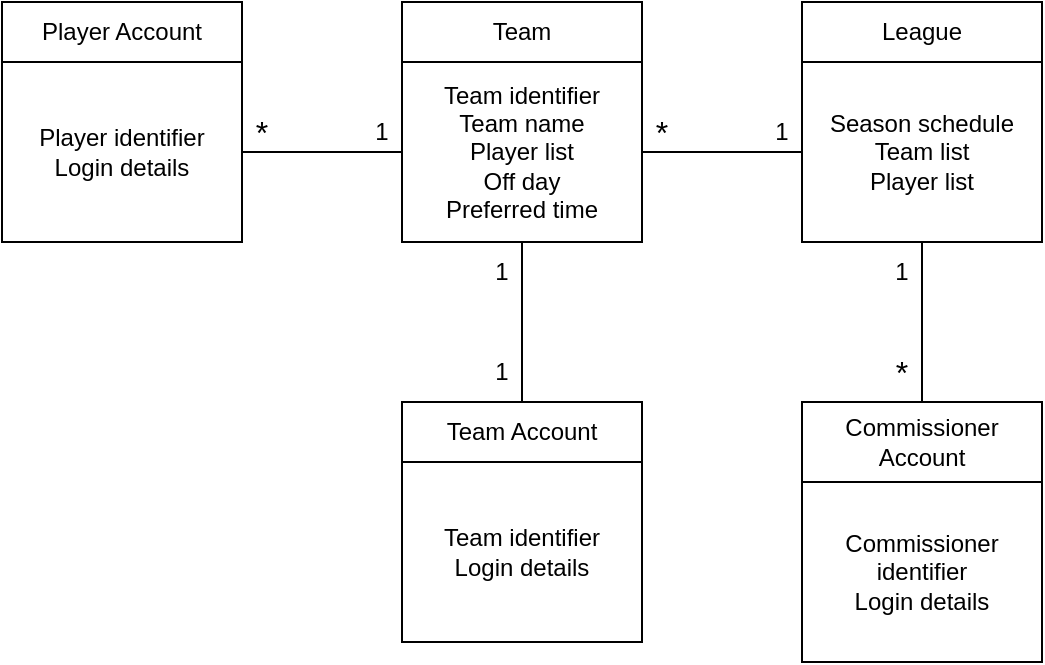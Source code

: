 <mxfile version="26.0.4">
  <diagram name="Page-1" id="GCl3pEUKA59cAe8rtv48">
    <mxGraphModel dx="808" dy="518" grid="1" gridSize="10" guides="1" tooltips="1" connect="1" arrows="1" fold="1" page="1" pageScale="1" pageWidth="850" pageHeight="1100" math="0" shadow="0">
      <root>
        <mxCell id="0" />
        <mxCell id="1" parent="0" />
        <mxCell id="tOJh1yTfUghWuhv53dv5-1" value="Player Account" style="rounded=0;whiteSpace=wrap;html=1;" vertex="1" parent="1">
          <mxGeometry x="160" y="80" width="120" height="30" as="geometry" />
        </mxCell>
        <mxCell id="tOJh1yTfUghWuhv53dv5-2" value="Team" style="rounded=0;whiteSpace=wrap;html=1;" vertex="1" parent="1">
          <mxGeometry x="360" y="80" width="120" height="30" as="geometry" />
        </mxCell>
        <mxCell id="tOJh1yTfUghWuhv53dv5-3" value="&lt;div&gt;Team identifier&lt;/div&gt;&lt;div&gt;Team name&lt;br&gt;&lt;/div&gt;&lt;div&gt;Player list&lt;/div&gt;&lt;div&gt;Off day&lt;/div&gt;&lt;div&gt;Preferred time&lt;br&gt;&lt;/div&gt;" style="rounded=0;whiteSpace=wrap;html=1;" vertex="1" parent="1">
          <mxGeometry x="360" y="110" width="120" height="90" as="geometry" />
        </mxCell>
        <mxCell id="tOJh1yTfUghWuhv53dv5-4" value="&lt;div&gt;Player identifier&lt;br&gt;&lt;/div&gt;Login details" style="rounded=0;whiteSpace=wrap;html=1;" vertex="1" parent="1">
          <mxGeometry x="160" y="110" width="120" height="90" as="geometry" />
        </mxCell>
        <mxCell id="tOJh1yTfUghWuhv53dv5-7" value="Team Account" style="rounded=0;whiteSpace=wrap;html=1;" vertex="1" parent="1">
          <mxGeometry x="360" y="280" width="120" height="30" as="geometry" />
        </mxCell>
        <mxCell id="tOJh1yTfUghWuhv53dv5-8" value="&lt;div&gt;Team identifier&lt;/div&gt;&lt;div&gt;Login details&lt;br&gt;&lt;/div&gt;" style="rounded=0;whiteSpace=wrap;html=1;" vertex="1" parent="1">
          <mxGeometry x="360" y="310" width="120" height="90" as="geometry" />
        </mxCell>
        <mxCell id="tOJh1yTfUghWuhv53dv5-9" value="Commissioner Account" style="rounded=0;whiteSpace=wrap;html=1;" vertex="1" parent="1">
          <mxGeometry x="560" y="280" width="120" height="40" as="geometry" />
        </mxCell>
        <mxCell id="tOJh1yTfUghWuhv53dv5-10" value="&lt;div&gt;Commissioner identifier&lt;/div&gt;&lt;div&gt;Login details&lt;br&gt;&lt;/div&gt;" style="rounded=0;whiteSpace=wrap;html=1;" vertex="1" parent="1">
          <mxGeometry x="560" y="320" width="120" height="90" as="geometry" />
        </mxCell>
        <mxCell id="tOJh1yTfUghWuhv53dv5-11" value="League" style="rounded=0;whiteSpace=wrap;html=1;" vertex="1" parent="1">
          <mxGeometry x="560" y="80" width="120" height="30" as="geometry" />
        </mxCell>
        <mxCell id="tOJh1yTfUghWuhv53dv5-12" value="&lt;div&gt;Season schedule&lt;br&gt;&lt;/div&gt;&lt;div&gt;Team list&lt;br&gt;&lt;/div&gt;&lt;div&gt;Player list&lt;/div&gt;" style="rounded=0;whiteSpace=wrap;html=1;" vertex="1" parent="1">
          <mxGeometry x="560" y="110" width="120" height="90" as="geometry" />
        </mxCell>
        <mxCell id="tOJh1yTfUghWuhv53dv5-13" value="" style="endArrow=none;html=1;rounded=0;entryX=1;entryY=0.5;entryDx=0;entryDy=0;exitX=0;exitY=0.5;exitDx=0;exitDy=0;" edge="1" parent="1" source="tOJh1yTfUghWuhv53dv5-12" target="tOJh1yTfUghWuhv53dv5-3">
          <mxGeometry width="50" height="50" relative="1" as="geometry">
            <mxPoint x="400" y="370" as="sourcePoint" />
            <mxPoint x="450" y="320" as="targetPoint" />
          </mxGeometry>
        </mxCell>
        <mxCell id="tOJh1yTfUghWuhv53dv5-14" value="&lt;div&gt;&lt;font style=&quot;font-size: 16px;&quot;&gt;*&lt;/font&gt;&lt;/div&gt;" style="text;html=1;align=center;verticalAlign=middle;whiteSpace=wrap;rounded=0;" vertex="1" parent="1">
          <mxGeometry x="460" y="130" width="60" height="30" as="geometry" />
        </mxCell>
        <mxCell id="tOJh1yTfUghWuhv53dv5-15" value="1" style="text;html=1;align=center;verticalAlign=middle;whiteSpace=wrap;rounded=0;" vertex="1" parent="1">
          <mxGeometry x="520" y="130" width="60" height="30" as="geometry" />
        </mxCell>
        <mxCell id="tOJh1yTfUghWuhv53dv5-16" value="" style="endArrow=none;html=1;rounded=0;entryX=0.5;entryY=1;entryDx=0;entryDy=0;exitX=0.5;exitY=0;exitDx=0;exitDy=0;" edge="1" parent="1" source="tOJh1yTfUghWuhv53dv5-7" target="tOJh1yTfUghWuhv53dv5-3">
          <mxGeometry width="50" height="50" relative="1" as="geometry">
            <mxPoint x="450" y="280" as="sourcePoint" />
            <mxPoint x="500" y="230" as="targetPoint" />
          </mxGeometry>
        </mxCell>
        <mxCell id="tOJh1yTfUghWuhv53dv5-18" value="&lt;div&gt;&lt;font style=&quot;font-size: 16px;&quot;&gt;*&lt;/font&gt;&lt;/div&gt;" style="text;html=1;align=center;verticalAlign=middle;whiteSpace=wrap;rounded=0;" vertex="1" parent="1">
          <mxGeometry x="580" y="250" width="60" height="30" as="geometry" />
        </mxCell>
        <mxCell id="tOJh1yTfUghWuhv53dv5-19" value="" style="endArrow=none;html=1;rounded=0;entryX=0.5;entryY=1;entryDx=0;entryDy=0;exitX=0.5;exitY=0;exitDx=0;exitDy=0;" edge="1" parent="1" source="tOJh1yTfUghWuhv53dv5-9" target="tOJh1yTfUghWuhv53dv5-12">
          <mxGeometry width="50" height="50" relative="1" as="geometry">
            <mxPoint x="430" y="290" as="sourcePoint" />
            <mxPoint x="430" y="210" as="targetPoint" />
          </mxGeometry>
        </mxCell>
        <mxCell id="tOJh1yTfUghWuhv53dv5-21" value="&lt;div&gt;1&lt;/div&gt;" style="text;html=1;align=center;verticalAlign=middle;whiteSpace=wrap;rounded=0;" vertex="1" parent="1">
          <mxGeometry x="580" y="200" width="60" height="30" as="geometry" />
        </mxCell>
        <mxCell id="tOJh1yTfUghWuhv53dv5-22" value="&lt;div&gt;1&lt;/div&gt;" style="text;html=1;align=center;verticalAlign=middle;whiteSpace=wrap;rounded=0;" vertex="1" parent="1">
          <mxGeometry x="380" y="250" width="60" height="30" as="geometry" />
        </mxCell>
        <mxCell id="tOJh1yTfUghWuhv53dv5-23" value="&lt;div&gt;1&lt;/div&gt;" style="text;html=1;align=center;verticalAlign=middle;whiteSpace=wrap;rounded=0;" vertex="1" parent="1">
          <mxGeometry x="380" y="200" width="60" height="30" as="geometry" />
        </mxCell>
        <mxCell id="tOJh1yTfUghWuhv53dv5-24" value="" style="endArrow=none;html=1;rounded=0;exitX=1;exitY=0.5;exitDx=0;exitDy=0;entryX=0;entryY=0.5;entryDx=0;entryDy=0;" edge="1" parent="1" source="tOJh1yTfUghWuhv53dv5-4" target="tOJh1yTfUghWuhv53dv5-3">
          <mxGeometry width="50" height="50" relative="1" as="geometry">
            <mxPoint x="320" y="280" as="sourcePoint" />
            <mxPoint x="370" y="230" as="targetPoint" />
          </mxGeometry>
        </mxCell>
        <mxCell id="tOJh1yTfUghWuhv53dv5-25" value="&lt;div&gt;&lt;font style=&quot;font-size: 16px;&quot;&gt;*&lt;/font&gt;&lt;/div&gt;" style="text;html=1;align=center;verticalAlign=middle;whiteSpace=wrap;rounded=0;" vertex="1" parent="1">
          <mxGeometry x="260" y="130" width="60" height="30" as="geometry" />
        </mxCell>
        <mxCell id="tOJh1yTfUghWuhv53dv5-27" value="1" style="text;html=1;align=center;verticalAlign=middle;whiteSpace=wrap;rounded=0;" vertex="1" parent="1">
          <mxGeometry x="320" y="130" width="60" height="30" as="geometry" />
        </mxCell>
      </root>
    </mxGraphModel>
  </diagram>
</mxfile>
